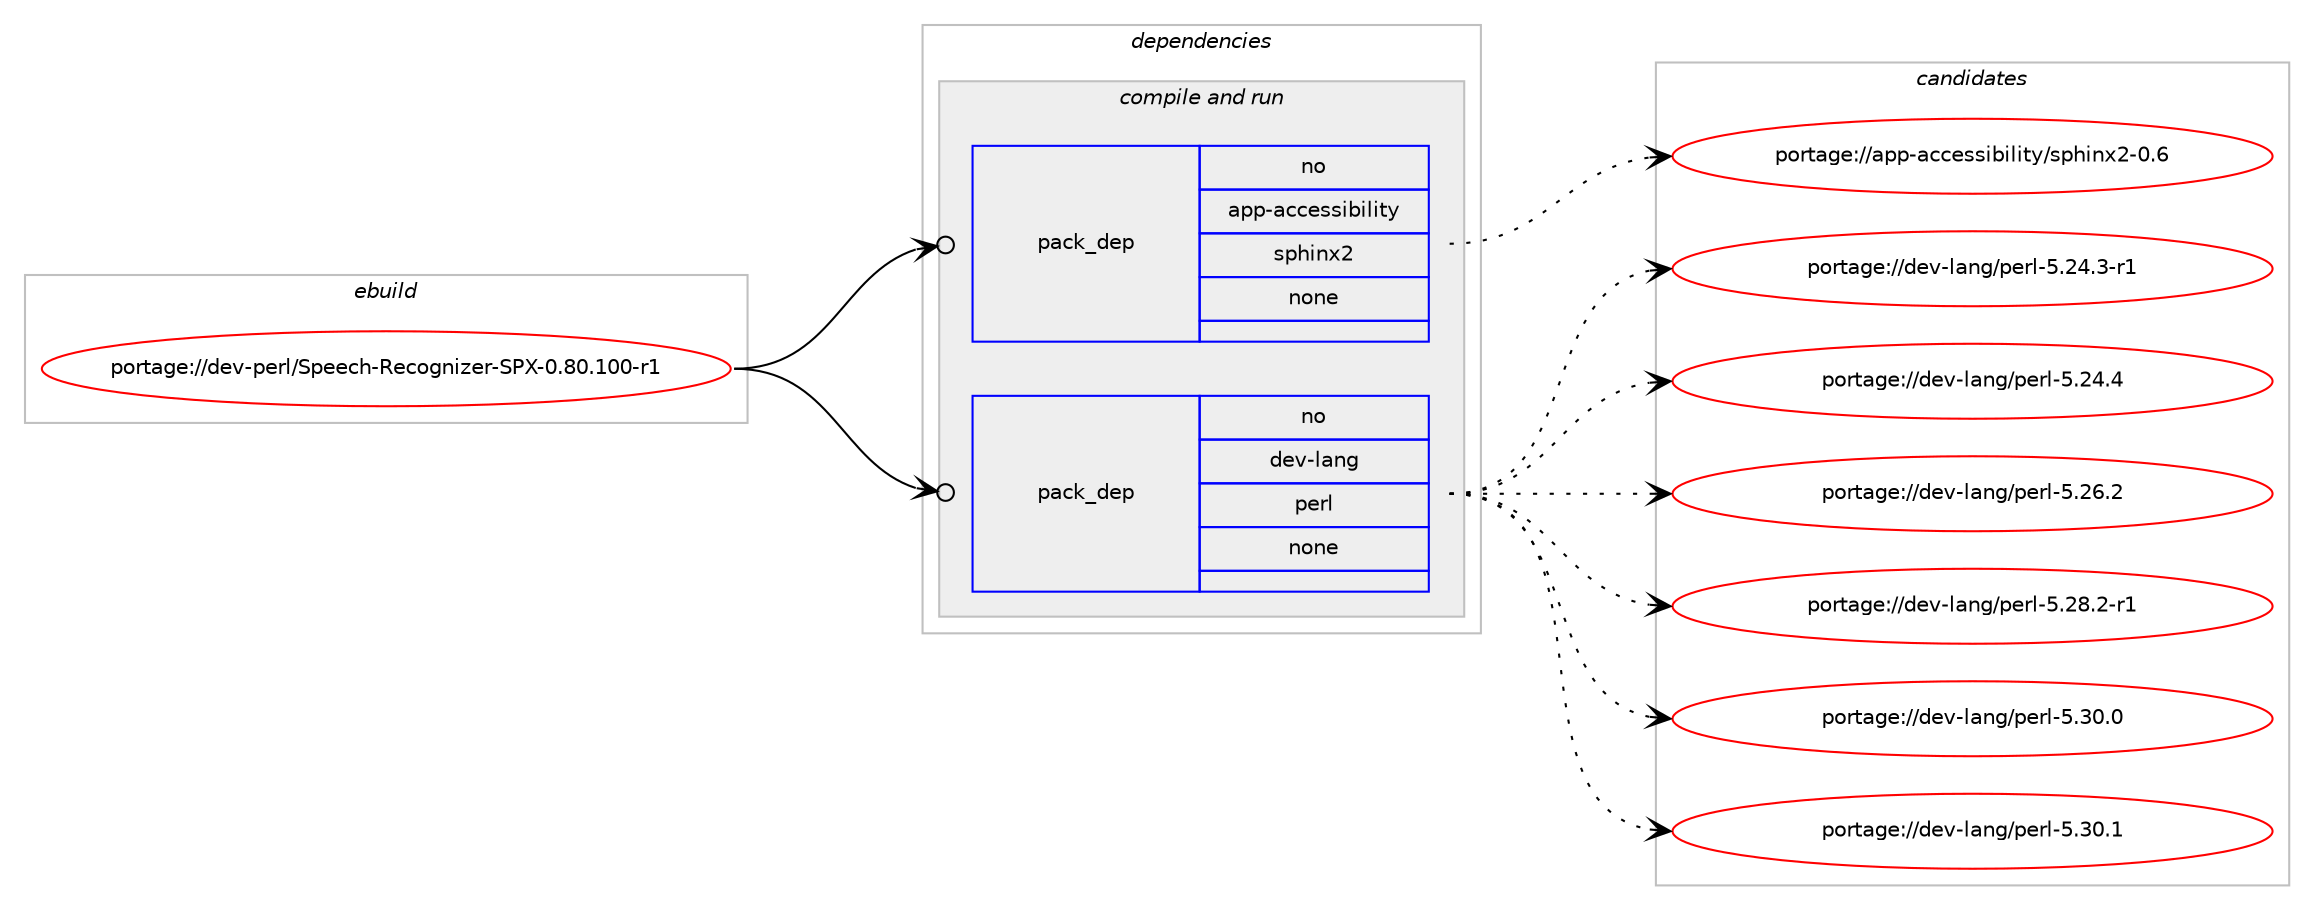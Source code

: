 digraph prolog {

# *************
# Graph options
# *************

newrank=true;
concentrate=true;
compound=true;
graph [rankdir=LR,fontname=Helvetica,fontsize=10,ranksep=1.5];#, ranksep=2.5, nodesep=0.2];
edge  [arrowhead=vee];
node  [fontname=Helvetica,fontsize=10];

# **********
# The ebuild
# **********

subgraph cluster_leftcol {
color=gray;
rank=same;
label=<<i>ebuild</i>>;
id [label="portage://dev-perl/Speech-Recognizer-SPX-0.80.100-r1", color=red, width=4, href="../dev-perl/Speech-Recognizer-SPX-0.80.100-r1.svg"];
}

# ****************
# The dependencies
# ****************

subgraph cluster_midcol {
color=gray;
label=<<i>dependencies</i>>;
subgraph cluster_compile {
fillcolor="#eeeeee";
style=filled;
label=<<i>compile</i>>;
}
subgraph cluster_compileandrun {
fillcolor="#eeeeee";
style=filled;
label=<<i>compile and run</i>>;
subgraph pack93592 {
dependency120388 [label=<<TABLE BORDER="0" CELLBORDER="1" CELLSPACING="0" CELLPADDING="4" WIDTH="220"><TR><TD ROWSPAN="6" CELLPADDING="30">pack_dep</TD></TR><TR><TD WIDTH="110">no</TD></TR><TR><TD>app-accessibility</TD></TR><TR><TD>sphinx2</TD></TR><TR><TD>none</TD></TR><TR><TD></TD></TR></TABLE>>, shape=none, color=blue];
}
id:e -> dependency120388:w [weight=20,style="solid",arrowhead="odotvee"];
subgraph pack93593 {
dependency120389 [label=<<TABLE BORDER="0" CELLBORDER="1" CELLSPACING="0" CELLPADDING="4" WIDTH="220"><TR><TD ROWSPAN="6" CELLPADDING="30">pack_dep</TD></TR><TR><TD WIDTH="110">no</TD></TR><TR><TD>dev-lang</TD></TR><TR><TD>perl</TD></TR><TR><TD>none</TD></TR><TR><TD></TD></TR></TABLE>>, shape=none, color=blue];
}
id:e -> dependency120389:w [weight=20,style="solid",arrowhead="odotvee"];
}
subgraph cluster_run {
fillcolor="#eeeeee";
style=filled;
label=<<i>run</i>>;
}
}

# **************
# The candidates
# **************

subgraph cluster_choices {
rank=same;
color=gray;
label=<<i>candidates</i>>;

subgraph choice93592 {
color=black;
nodesep=1;
choiceportage971121124597999910111511510598105108105116121471151121041051101205045484654 [label="portage://app-accessibility/sphinx2-0.6", color=red, width=4,href="../app-accessibility/sphinx2-0.6.svg"];
dependency120388:e -> choiceportage971121124597999910111511510598105108105116121471151121041051101205045484654:w [style=dotted,weight="100"];
}
subgraph choice93593 {
color=black;
nodesep=1;
choiceportage100101118451089711010347112101114108455346505246514511449 [label="portage://dev-lang/perl-5.24.3-r1", color=red, width=4,href="../dev-lang/perl-5.24.3-r1.svg"];
choiceportage10010111845108971101034711210111410845534650524652 [label="portage://dev-lang/perl-5.24.4", color=red, width=4,href="../dev-lang/perl-5.24.4.svg"];
choiceportage10010111845108971101034711210111410845534650544650 [label="portage://dev-lang/perl-5.26.2", color=red, width=4,href="../dev-lang/perl-5.26.2.svg"];
choiceportage100101118451089711010347112101114108455346505646504511449 [label="portage://dev-lang/perl-5.28.2-r1", color=red, width=4,href="../dev-lang/perl-5.28.2-r1.svg"];
choiceportage10010111845108971101034711210111410845534651484648 [label="portage://dev-lang/perl-5.30.0", color=red, width=4,href="../dev-lang/perl-5.30.0.svg"];
choiceportage10010111845108971101034711210111410845534651484649 [label="portage://dev-lang/perl-5.30.1", color=red, width=4,href="../dev-lang/perl-5.30.1.svg"];
dependency120389:e -> choiceportage100101118451089711010347112101114108455346505246514511449:w [style=dotted,weight="100"];
dependency120389:e -> choiceportage10010111845108971101034711210111410845534650524652:w [style=dotted,weight="100"];
dependency120389:e -> choiceportage10010111845108971101034711210111410845534650544650:w [style=dotted,weight="100"];
dependency120389:e -> choiceportage100101118451089711010347112101114108455346505646504511449:w [style=dotted,weight="100"];
dependency120389:e -> choiceportage10010111845108971101034711210111410845534651484648:w [style=dotted,weight="100"];
dependency120389:e -> choiceportage10010111845108971101034711210111410845534651484649:w [style=dotted,weight="100"];
}
}

}
